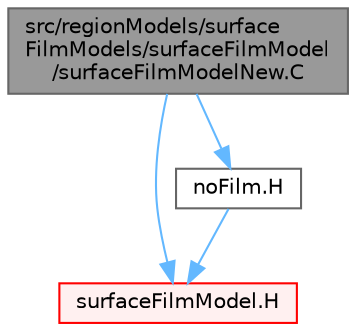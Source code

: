 digraph "src/regionModels/surfaceFilmModels/surfaceFilmModel/surfaceFilmModelNew.C"
{
 // LATEX_PDF_SIZE
  bgcolor="transparent";
  edge [fontname=Helvetica,fontsize=10,labelfontname=Helvetica,labelfontsize=10];
  node [fontname=Helvetica,fontsize=10,shape=box,height=0.2,width=0.4];
  Node1 [id="Node000001",label="src/regionModels/surface\lFilmModels/surfaceFilmModel\l/surfaceFilmModelNew.C",height=0.2,width=0.4,color="gray40", fillcolor="grey60", style="filled", fontcolor="black",tooltip=" "];
  Node1 -> Node2 [id="edge1_Node000001_Node000002",color="steelblue1",style="solid",tooltip=" "];
  Node2 [id="Node000002",label="surfaceFilmModel.H",height=0.2,width=0.4,color="red", fillcolor="#FFF0F0", style="filled",URL="$surfaceFilmModel_8H.html",tooltip=" "];
  Node1 -> Node380 [id="edge2_Node000001_Node000380",color="steelblue1",style="solid",tooltip=" "];
  Node380 [id="Node000380",label="noFilm.H",height=0.2,width=0.4,color="grey40", fillcolor="white", style="filled",URL="$noFilm_8H.html",tooltip=" "];
  Node380 -> Node2 [id="edge3_Node000380_Node000002",color="steelblue1",style="solid",tooltip=" "];
}
